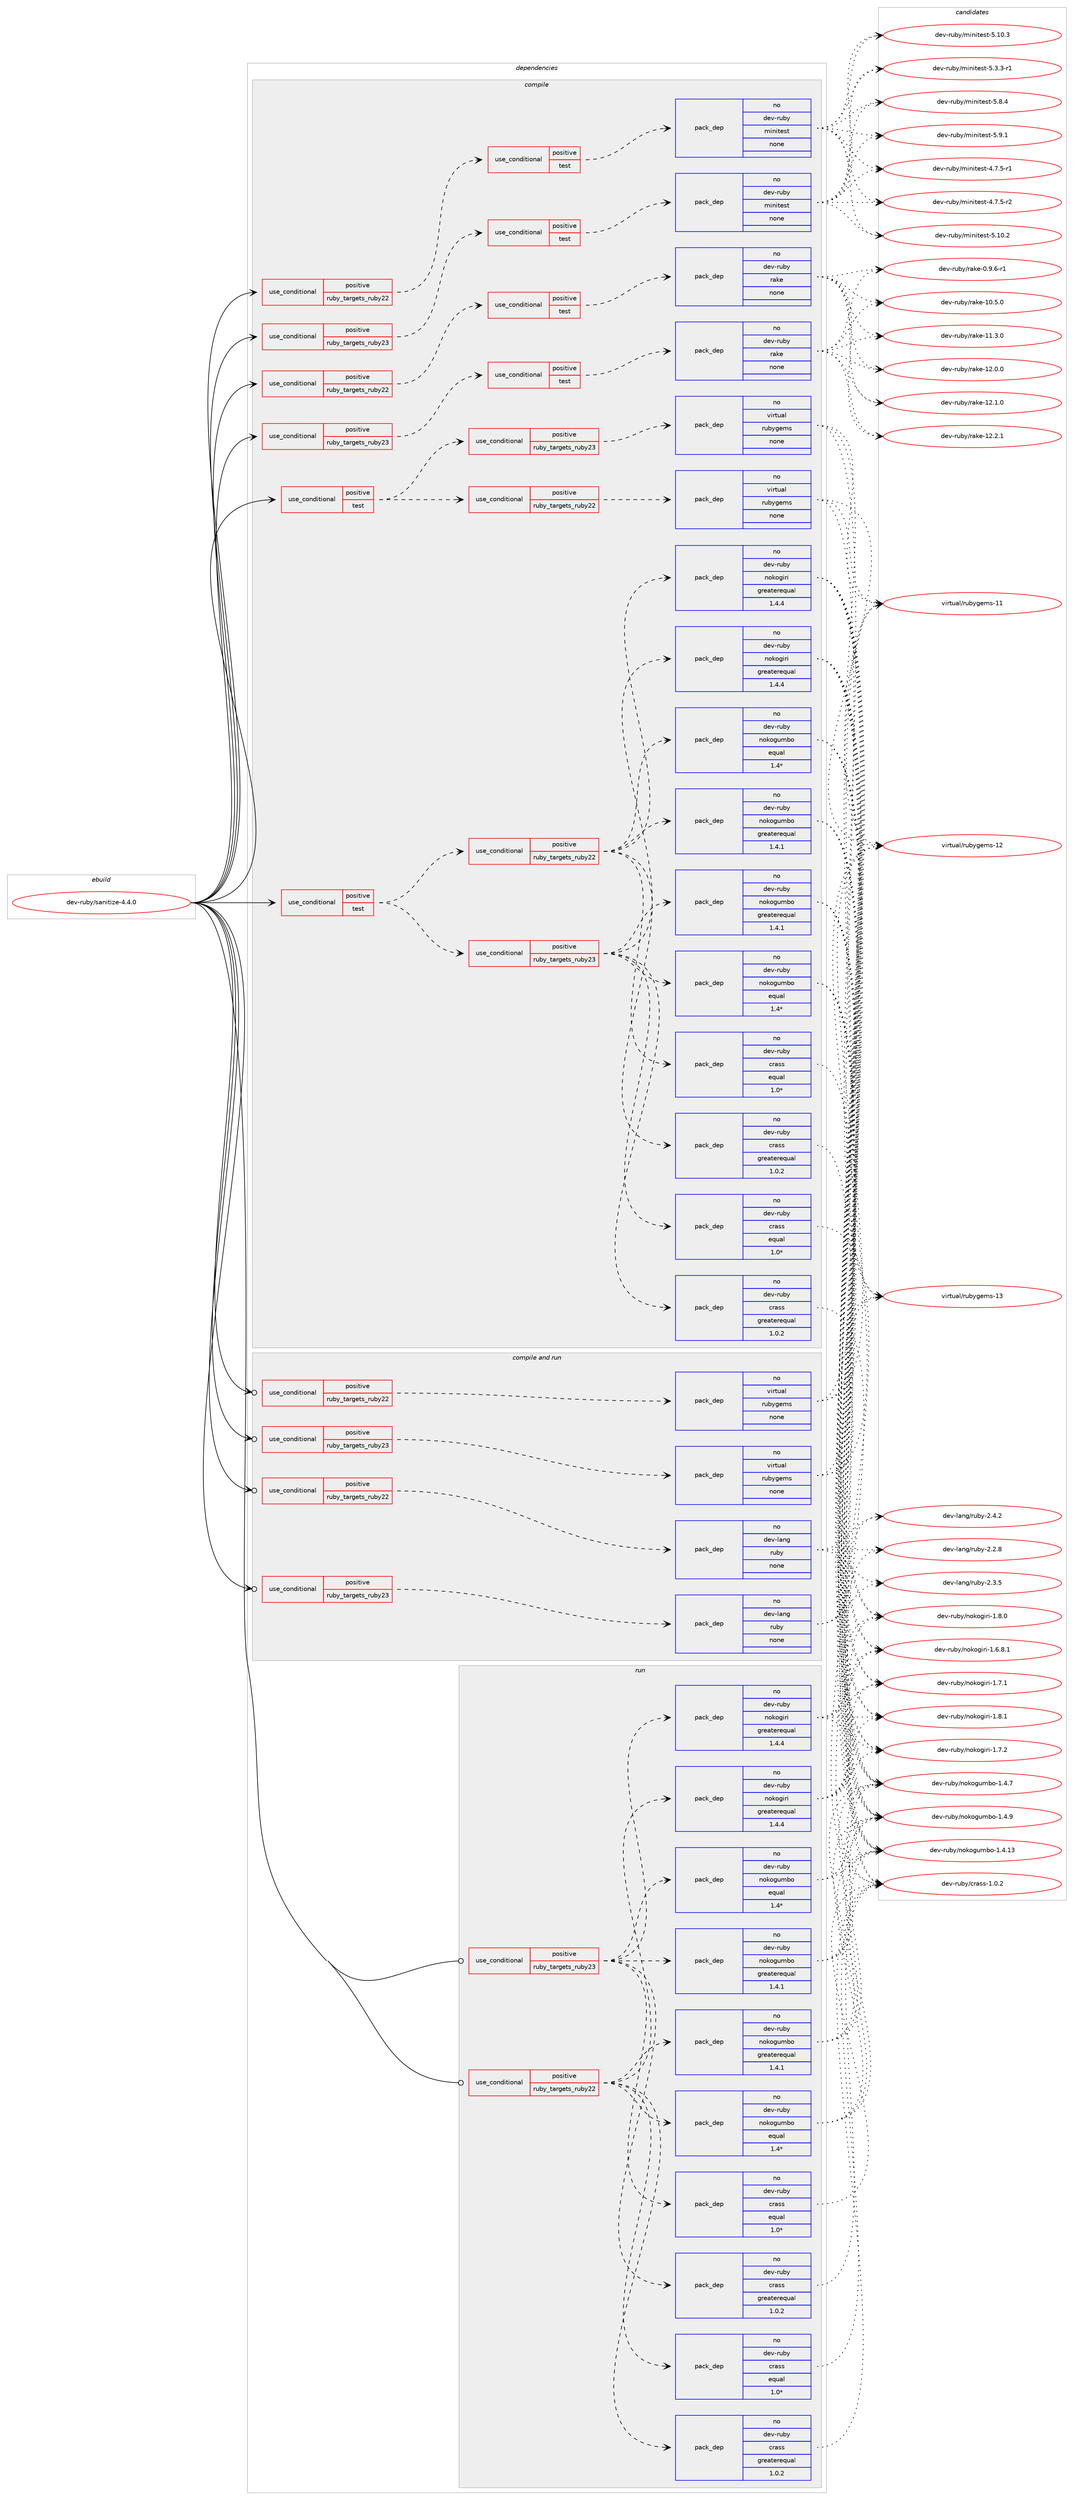 digraph prolog {

# *************
# Graph options
# *************

newrank=true;
concentrate=true;
compound=true;
graph [rankdir=LR,fontname=Helvetica,fontsize=10,ranksep=1.5];#, ranksep=2.5, nodesep=0.2];
edge  [arrowhead=vee];
node  [fontname=Helvetica,fontsize=10];

# **********
# The ebuild
# **********

subgraph cluster_leftcol {
color=gray;
rank=same;
label=<<i>ebuild</i>>;
id [label="dev-ruby/sanitize-4.4.0", color=red, width=4, href="../dev-ruby/sanitize-4.4.0.svg"];
}

# ****************
# The dependencies
# ****************

subgraph cluster_midcol {
color=gray;
label=<<i>dependencies</i>>;
subgraph cluster_compile {
fillcolor="#eeeeee";
style=filled;
label=<<i>compile</i>>;
subgraph cond72455 {
dependency269622 [label=<<TABLE BORDER="0" CELLBORDER="1" CELLSPACING="0" CELLPADDING="4"><TR><TD ROWSPAN="3" CELLPADDING="10">use_conditional</TD></TR><TR><TD>positive</TD></TR><TR><TD>ruby_targets_ruby22</TD></TR></TABLE>>, shape=none, color=red];
subgraph cond72456 {
dependency269623 [label=<<TABLE BORDER="0" CELLBORDER="1" CELLSPACING="0" CELLPADDING="4"><TR><TD ROWSPAN="3" CELLPADDING="10">use_conditional</TD></TR><TR><TD>positive</TD></TR><TR><TD>test</TD></TR></TABLE>>, shape=none, color=red];
subgraph pack193053 {
dependency269624 [label=<<TABLE BORDER="0" CELLBORDER="1" CELLSPACING="0" CELLPADDING="4" WIDTH="220"><TR><TD ROWSPAN="6" CELLPADDING="30">pack_dep</TD></TR><TR><TD WIDTH="110">no</TD></TR><TR><TD>dev-ruby</TD></TR><TR><TD>minitest</TD></TR><TR><TD>none</TD></TR><TR><TD></TD></TR></TABLE>>, shape=none, color=blue];
}
dependency269623:e -> dependency269624:w [weight=20,style="dashed",arrowhead="vee"];
}
dependency269622:e -> dependency269623:w [weight=20,style="dashed",arrowhead="vee"];
}
id:e -> dependency269622:w [weight=20,style="solid",arrowhead="vee"];
subgraph cond72457 {
dependency269625 [label=<<TABLE BORDER="0" CELLBORDER="1" CELLSPACING="0" CELLPADDING="4"><TR><TD ROWSPAN="3" CELLPADDING="10">use_conditional</TD></TR><TR><TD>positive</TD></TR><TR><TD>ruby_targets_ruby22</TD></TR></TABLE>>, shape=none, color=red];
subgraph cond72458 {
dependency269626 [label=<<TABLE BORDER="0" CELLBORDER="1" CELLSPACING="0" CELLPADDING="4"><TR><TD ROWSPAN="3" CELLPADDING="10">use_conditional</TD></TR><TR><TD>positive</TD></TR><TR><TD>test</TD></TR></TABLE>>, shape=none, color=red];
subgraph pack193054 {
dependency269627 [label=<<TABLE BORDER="0" CELLBORDER="1" CELLSPACING="0" CELLPADDING="4" WIDTH="220"><TR><TD ROWSPAN="6" CELLPADDING="30">pack_dep</TD></TR><TR><TD WIDTH="110">no</TD></TR><TR><TD>dev-ruby</TD></TR><TR><TD>rake</TD></TR><TR><TD>none</TD></TR><TR><TD></TD></TR></TABLE>>, shape=none, color=blue];
}
dependency269626:e -> dependency269627:w [weight=20,style="dashed",arrowhead="vee"];
}
dependency269625:e -> dependency269626:w [weight=20,style="dashed",arrowhead="vee"];
}
id:e -> dependency269625:w [weight=20,style="solid",arrowhead="vee"];
subgraph cond72459 {
dependency269628 [label=<<TABLE BORDER="0" CELLBORDER="1" CELLSPACING="0" CELLPADDING="4"><TR><TD ROWSPAN="3" CELLPADDING="10">use_conditional</TD></TR><TR><TD>positive</TD></TR><TR><TD>ruby_targets_ruby23</TD></TR></TABLE>>, shape=none, color=red];
subgraph cond72460 {
dependency269629 [label=<<TABLE BORDER="0" CELLBORDER="1" CELLSPACING="0" CELLPADDING="4"><TR><TD ROWSPAN="3" CELLPADDING="10">use_conditional</TD></TR><TR><TD>positive</TD></TR><TR><TD>test</TD></TR></TABLE>>, shape=none, color=red];
subgraph pack193055 {
dependency269630 [label=<<TABLE BORDER="0" CELLBORDER="1" CELLSPACING="0" CELLPADDING="4" WIDTH="220"><TR><TD ROWSPAN="6" CELLPADDING="30">pack_dep</TD></TR><TR><TD WIDTH="110">no</TD></TR><TR><TD>dev-ruby</TD></TR><TR><TD>minitest</TD></TR><TR><TD>none</TD></TR><TR><TD></TD></TR></TABLE>>, shape=none, color=blue];
}
dependency269629:e -> dependency269630:w [weight=20,style="dashed",arrowhead="vee"];
}
dependency269628:e -> dependency269629:w [weight=20,style="dashed",arrowhead="vee"];
}
id:e -> dependency269628:w [weight=20,style="solid",arrowhead="vee"];
subgraph cond72461 {
dependency269631 [label=<<TABLE BORDER="0" CELLBORDER="1" CELLSPACING="0" CELLPADDING="4"><TR><TD ROWSPAN="3" CELLPADDING="10">use_conditional</TD></TR><TR><TD>positive</TD></TR><TR><TD>ruby_targets_ruby23</TD></TR></TABLE>>, shape=none, color=red];
subgraph cond72462 {
dependency269632 [label=<<TABLE BORDER="0" CELLBORDER="1" CELLSPACING="0" CELLPADDING="4"><TR><TD ROWSPAN="3" CELLPADDING="10">use_conditional</TD></TR><TR><TD>positive</TD></TR><TR><TD>test</TD></TR></TABLE>>, shape=none, color=red];
subgraph pack193056 {
dependency269633 [label=<<TABLE BORDER="0" CELLBORDER="1" CELLSPACING="0" CELLPADDING="4" WIDTH="220"><TR><TD ROWSPAN="6" CELLPADDING="30">pack_dep</TD></TR><TR><TD WIDTH="110">no</TD></TR><TR><TD>dev-ruby</TD></TR><TR><TD>rake</TD></TR><TR><TD>none</TD></TR><TR><TD></TD></TR></TABLE>>, shape=none, color=blue];
}
dependency269632:e -> dependency269633:w [weight=20,style="dashed",arrowhead="vee"];
}
dependency269631:e -> dependency269632:w [weight=20,style="dashed",arrowhead="vee"];
}
id:e -> dependency269631:w [weight=20,style="solid",arrowhead="vee"];
subgraph cond72463 {
dependency269634 [label=<<TABLE BORDER="0" CELLBORDER="1" CELLSPACING="0" CELLPADDING="4"><TR><TD ROWSPAN="3" CELLPADDING="10">use_conditional</TD></TR><TR><TD>positive</TD></TR><TR><TD>test</TD></TR></TABLE>>, shape=none, color=red];
subgraph cond72464 {
dependency269635 [label=<<TABLE BORDER="0" CELLBORDER="1" CELLSPACING="0" CELLPADDING="4"><TR><TD ROWSPAN="3" CELLPADDING="10">use_conditional</TD></TR><TR><TD>positive</TD></TR><TR><TD>ruby_targets_ruby22</TD></TR></TABLE>>, shape=none, color=red];
subgraph pack193057 {
dependency269636 [label=<<TABLE BORDER="0" CELLBORDER="1" CELLSPACING="0" CELLPADDING="4" WIDTH="220"><TR><TD ROWSPAN="6" CELLPADDING="30">pack_dep</TD></TR><TR><TD WIDTH="110">no</TD></TR><TR><TD>dev-ruby</TD></TR><TR><TD>crass</TD></TR><TR><TD>greaterequal</TD></TR><TR><TD>1.0.2</TD></TR></TABLE>>, shape=none, color=blue];
}
dependency269635:e -> dependency269636:w [weight=20,style="dashed",arrowhead="vee"];
subgraph pack193058 {
dependency269637 [label=<<TABLE BORDER="0" CELLBORDER="1" CELLSPACING="0" CELLPADDING="4" WIDTH="220"><TR><TD ROWSPAN="6" CELLPADDING="30">pack_dep</TD></TR><TR><TD WIDTH="110">no</TD></TR><TR><TD>dev-ruby</TD></TR><TR><TD>crass</TD></TR><TR><TD>equal</TD></TR><TR><TD>1.0*</TD></TR></TABLE>>, shape=none, color=blue];
}
dependency269635:e -> dependency269637:w [weight=20,style="dashed",arrowhead="vee"];
subgraph pack193059 {
dependency269638 [label=<<TABLE BORDER="0" CELLBORDER="1" CELLSPACING="0" CELLPADDING="4" WIDTH="220"><TR><TD ROWSPAN="6" CELLPADDING="30">pack_dep</TD></TR><TR><TD WIDTH="110">no</TD></TR><TR><TD>dev-ruby</TD></TR><TR><TD>nokogiri</TD></TR><TR><TD>greaterequal</TD></TR><TR><TD>1.4.4</TD></TR></TABLE>>, shape=none, color=blue];
}
dependency269635:e -> dependency269638:w [weight=20,style="dashed",arrowhead="vee"];
subgraph pack193060 {
dependency269639 [label=<<TABLE BORDER="0" CELLBORDER="1" CELLSPACING="0" CELLPADDING="4" WIDTH="220"><TR><TD ROWSPAN="6" CELLPADDING="30">pack_dep</TD></TR><TR><TD WIDTH="110">no</TD></TR><TR><TD>dev-ruby</TD></TR><TR><TD>nokogumbo</TD></TR><TR><TD>greaterequal</TD></TR><TR><TD>1.4.1</TD></TR></TABLE>>, shape=none, color=blue];
}
dependency269635:e -> dependency269639:w [weight=20,style="dashed",arrowhead="vee"];
subgraph pack193061 {
dependency269640 [label=<<TABLE BORDER="0" CELLBORDER="1" CELLSPACING="0" CELLPADDING="4" WIDTH="220"><TR><TD ROWSPAN="6" CELLPADDING="30">pack_dep</TD></TR><TR><TD WIDTH="110">no</TD></TR><TR><TD>dev-ruby</TD></TR><TR><TD>nokogumbo</TD></TR><TR><TD>equal</TD></TR><TR><TD>1.4*</TD></TR></TABLE>>, shape=none, color=blue];
}
dependency269635:e -> dependency269640:w [weight=20,style="dashed",arrowhead="vee"];
}
dependency269634:e -> dependency269635:w [weight=20,style="dashed",arrowhead="vee"];
subgraph cond72465 {
dependency269641 [label=<<TABLE BORDER="0" CELLBORDER="1" CELLSPACING="0" CELLPADDING="4"><TR><TD ROWSPAN="3" CELLPADDING="10">use_conditional</TD></TR><TR><TD>positive</TD></TR><TR><TD>ruby_targets_ruby23</TD></TR></TABLE>>, shape=none, color=red];
subgraph pack193062 {
dependency269642 [label=<<TABLE BORDER="0" CELLBORDER="1" CELLSPACING="0" CELLPADDING="4" WIDTH="220"><TR><TD ROWSPAN="6" CELLPADDING="30">pack_dep</TD></TR><TR><TD WIDTH="110">no</TD></TR><TR><TD>dev-ruby</TD></TR><TR><TD>crass</TD></TR><TR><TD>greaterequal</TD></TR><TR><TD>1.0.2</TD></TR></TABLE>>, shape=none, color=blue];
}
dependency269641:e -> dependency269642:w [weight=20,style="dashed",arrowhead="vee"];
subgraph pack193063 {
dependency269643 [label=<<TABLE BORDER="0" CELLBORDER="1" CELLSPACING="0" CELLPADDING="4" WIDTH="220"><TR><TD ROWSPAN="6" CELLPADDING="30">pack_dep</TD></TR><TR><TD WIDTH="110">no</TD></TR><TR><TD>dev-ruby</TD></TR><TR><TD>crass</TD></TR><TR><TD>equal</TD></TR><TR><TD>1.0*</TD></TR></TABLE>>, shape=none, color=blue];
}
dependency269641:e -> dependency269643:w [weight=20,style="dashed",arrowhead="vee"];
subgraph pack193064 {
dependency269644 [label=<<TABLE BORDER="0" CELLBORDER="1" CELLSPACING="0" CELLPADDING="4" WIDTH="220"><TR><TD ROWSPAN="6" CELLPADDING="30">pack_dep</TD></TR><TR><TD WIDTH="110">no</TD></TR><TR><TD>dev-ruby</TD></TR><TR><TD>nokogiri</TD></TR><TR><TD>greaterequal</TD></TR><TR><TD>1.4.4</TD></TR></TABLE>>, shape=none, color=blue];
}
dependency269641:e -> dependency269644:w [weight=20,style="dashed",arrowhead="vee"];
subgraph pack193065 {
dependency269645 [label=<<TABLE BORDER="0" CELLBORDER="1" CELLSPACING="0" CELLPADDING="4" WIDTH="220"><TR><TD ROWSPAN="6" CELLPADDING="30">pack_dep</TD></TR><TR><TD WIDTH="110">no</TD></TR><TR><TD>dev-ruby</TD></TR><TR><TD>nokogumbo</TD></TR><TR><TD>greaterequal</TD></TR><TR><TD>1.4.1</TD></TR></TABLE>>, shape=none, color=blue];
}
dependency269641:e -> dependency269645:w [weight=20,style="dashed",arrowhead="vee"];
subgraph pack193066 {
dependency269646 [label=<<TABLE BORDER="0" CELLBORDER="1" CELLSPACING="0" CELLPADDING="4" WIDTH="220"><TR><TD ROWSPAN="6" CELLPADDING="30">pack_dep</TD></TR><TR><TD WIDTH="110">no</TD></TR><TR><TD>dev-ruby</TD></TR><TR><TD>nokogumbo</TD></TR><TR><TD>equal</TD></TR><TR><TD>1.4*</TD></TR></TABLE>>, shape=none, color=blue];
}
dependency269641:e -> dependency269646:w [weight=20,style="dashed",arrowhead="vee"];
}
dependency269634:e -> dependency269641:w [weight=20,style="dashed",arrowhead="vee"];
}
id:e -> dependency269634:w [weight=20,style="solid",arrowhead="vee"];
subgraph cond72466 {
dependency269647 [label=<<TABLE BORDER="0" CELLBORDER="1" CELLSPACING="0" CELLPADDING="4"><TR><TD ROWSPAN="3" CELLPADDING="10">use_conditional</TD></TR><TR><TD>positive</TD></TR><TR><TD>test</TD></TR></TABLE>>, shape=none, color=red];
subgraph cond72467 {
dependency269648 [label=<<TABLE BORDER="0" CELLBORDER="1" CELLSPACING="0" CELLPADDING="4"><TR><TD ROWSPAN="3" CELLPADDING="10">use_conditional</TD></TR><TR><TD>positive</TD></TR><TR><TD>ruby_targets_ruby22</TD></TR></TABLE>>, shape=none, color=red];
subgraph pack193067 {
dependency269649 [label=<<TABLE BORDER="0" CELLBORDER="1" CELLSPACING="0" CELLPADDING="4" WIDTH="220"><TR><TD ROWSPAN="6" CELLPADDING="30">pack_dep</TD></TR><TR><TD WIDTH="110">no</TD></TR><TR><TD>virtual</TD></TR><TR><TD>rubygems</TD></TR><TR><TD>none</TD></TR><TR><TD></TD></TR></TABLE>>, shape=none, color=blue];
}
dependency269648:e -> dependency269649:w [weight=20,style="dashed",arrowhead="vee"];
}
dependency269647:e -> dependency269648:w [weight=20,style="dashed",arrowhead="vee"];
subgraph cond72468 {
dependency269650 [label=<<TABLE BORDER="0" CELLBORDER="1" CELLSPACING="0" CELLPADDING="4"><TR><TD ROWSPAN="3" CELLPADDING="10">use_conditional</TD></TR><TR><TD>positive</TD></TR><TR><TD>ruby_targets_ruby23</TD></TR></TABLE>>, shape=none, color=red];
subgraph pack193068 {
dependency269651 [label=<<TABLE BORDER="0" CELLBORDER="1" CELLSPACING="0" CELLPADDING="4" WIDTH="220"><TR><TD ROWSPAN="6" CELLPADDING="30">pack_dep</TD></TR><TR><TD WIDTH="110">no</TD></TR><TR><TD>virtual</TD></TR><TR><TD>rubygems</TD></TR><TR><TD>none</TD></TR><TR><TD></TD></TR></TABLE>>, shape=none, color=blue];
}
dependency269650:e -> dependency269651:w [weight=20,style="dashed",arrowhead="vee"];
}
dependency269647:e -> dependency269650:w [weight=20,style="dashed",arrowhead="vee"];
}
id:e -> dependency269647:w [weight=20,style="solid",arrowhead="vee"];
}
subgraph cluster_compileandrun {
fillcolor="#eeeeee";
style=filled;
label=<<i>compile and run</i>>;
subgraph cond72469 {
dependency269652 [label=<<TABLE BORDER="0" CELLBORDER="1" CELLSPACING="0" CELLPADDING="4"><TR><TD ROWSPAN="3" CELLPADDING="10">use_conditional</TD></TR><TR><TD>positive</TD></TR><TR><TD>ruby_targets_ruby22</TD></TR></TABLE>>, shape=none, color=red];
subgraph pack193069 {
dependency269653 [label=<<TABLE BORDER="0" CELLBORDER="1" CELLSPACING="0" CELLPADDING="4" WIDTH="220"><TR><TD ROWSPAN="6" CELLPADDING="30">pack_dep</TD></TR><TR><TD WIDTH="110">no</TD></TR><TR><TD>dev-lang</TD></TR><TR><TD>ruby</TD></TR><TR><TD>none</TD></TR><TR><TD></TD></TR></TABLE>>, shape=none, color=blue];
}
dependency269652:e -> dependency269653:w [weight=20,style="dashed",arrowhead="vee"];
}
id:e -> dependency269652:w [weight=20,style="solid",arrowhead="odotvee"];
subgraph cond72470 {
dependency269654 [label=<<TABLE BORDER="0" CELLBORDER="1" CELLSPACING="0" CELLPADDING="4"><TR><TD ROWSPAN="3" CELLPADDING="10">use_conditional</TD></TR><TR><TD>positive</TD></TR><TR><TD>ruby_targets_ruby22</TD></TR></TABLE>>, shape=none, color=red];
subgraph pack193070 {
dependency269655 [label=<<TABLE BORDER="0" CELLBORDER="1" CELLSPACING="0" CELLPADDING="4" WIDTH="220"><TR><TD ROWSPAN="6" CELLPADDING="30">pack_dep</TD></TR><TR><TD WIDTH="110">no</TD></TR><TR><TD>virtual</TD></TR><TR><TD>rubygems</TD></TR><TR><TD>none</TD></TR><TR><TD></TD></TR></TABLE>>, shape=none, color=blue];
}
dependency269654:e -> dependency269655:w [weight=20,style="dashed",arrowhead="vee"];
}
id:e -> dependency269654:w [weight=20,style="solid",arrowhead="odotvee"];
subgraph cond72471 {
dependency269656 [label=<<TABLE BORDER="0" CELLBORDER="1" CELLSPACING="0" CELLPADDING="4"><TR><TD ROWSPAN="3" CELLPADDING="10">use_conditional</TD></TR><TR><TD>positive</TD></TR><TR><TD>ruby_targets_ruby23</TD></TR></TABLE>>, shape=none, color=red];
subgraph pack193071 {
dependency269657 [label=<<TABLE BORDER="0" CELLBORDER="1" CELLSPACING="0" CELLPADDING="4" WIDTH="220"><TR><TD ROWSPAN="6" CELLPADDING="30">pack_dep</TD></TR><TR><TD WIDTH="110">no</TD></TR><TR><TD>dev-lang</TD></TR><TR><TD>ruby</TD></TR><TR><TD>none</TD></TR><TR><TD></TD></TR></TABLE>>, shape=none, color=blue];
}
dependency269656:e -> dependency269657:w [weight=20,style="dashed",arrowhead="vee"];
}
id:e -> dependency269656:w [weight=20,style="solid",arrowhead="odotvee"];
subgraph cond72472 {
dependency269658 [label=<<TABLE BORDER="0" CELLBORDER="1" CELLSPACING="0" CELLPADDING="4"><TR><TD ROWSPAN="3" CELLPADDING="10">use_conditional</TD></TR><TR><TD>positive</TD></TR><TR><TD>ruby_targets_ruby23</TD></TR></TABLE>>, shape=none, color=red];
subgraph pack193072 {
dependency269659 [label=<<TABLE BORDER="0" CELLBORDER="1" CELLSPACING="0" CELLPADDING="4" WIDTH="220"><TR><TD ROWSPAN="6" CELLPADDING="30">pack_dep</TD></TR><TR><TD WIDTH="110">no</TD></TR><TR><TD>virtual</TD></TR><TR><TD>rubygems</TD></TR><TR><TD>none</TD></TR><TR><TD></TD></TR></TABLE>>, shape=none, color=blue];
}
dependency269658:e -> dependency269659:w [weight=20,style="dashed",arrowhead="vee"];
}
id:e -> dependency269658:w [weight=20,style="solid",arrowhead="odotvee"];
}
subgraph cluster_run {
fillcolor="#eeeeee";
style=filled;
label=<<i>run</i>>;
subgraph cond72473 {
dependency269660 [label=<<TABLE BORDER="0" CELLBORDER="1" CELLSPACING="0" CELLPADDING="4"><TR><TD ROWSPAN="3" CELLPADDING="10">use_conditional</TD></TR><TR><TD>positive</TD></TR><TR><TD>ruby_targets_ruby22</TD></TR></TABLE>>, shape=none, color=red];
subgraph pack193073 {
dependency269661 [label=<<TABLE BORDER="0" CELLBORDER="1" CELLSPACING="0" CELLPADDING="4" WIDTH="220"><TR><TD ROWSPAN="6" CELLPADDING="30">pack_dep</TD></TR><TR><TD WIDTH="110">no</TD></TR><TR><TD>dev-ruby</TD></TR><TR><TD>crass</TD></TR><TR><TD>greaterequal</TD></TR><TR><TD>1.0.2</TD></TR></TABLE>>, shape=none, color=blue];
}
dependency269660:e -> dependency269661:w [weight=20,style="dashed",arrowhead="vee"];
subgraph pack193074 {
dependency269662 [label=<<TABLE BORDER="0" CELLBORDER="1" CELLSPACING="0" CELLPADDING="4" WIDTH="220"><TR><TD ROWSPAN="6" CELLPADDING="30">pack_dep</TD></TR><TR><TD WIDTH="110">no</TD></TR><TR><TD>dev-ruby</TD></TR><TR><TD>crass</TD></TR><TR><TD>equal</TD></TR><TR><TD>1.0*</TD></TR></TABLE>>, shape=none, color=blue];
}
dependency269660:e -> dependency269662:w [weight=20,style="dashed",arrowhead="vee"];
subgraph pack193075 {
dependency269663 [label=<<TABLE BORDER="0" CELLBORDER="1" CELLSPACING="0" CELLPADDING="4" WIDTH="220"><TR><TD ROWSPAN="6" CELLPADDING="30">pack_dep</TD></TR><TR><TD WIDTH="110">no</TD></TR><TR><TD>dev-ruby</TD></TR><TR><TD>nokogiri</TD></TR><TR><TD>greaterequal</TD></TR><TR><TD>1.4.4</TD></TR></TABLE>>, shape=none, color=blue];
}
dependency269660:e -> dependency269663:w [weight=20,style="dashed",arrowhead="vee"];
subgraph pack193076 {
dependency269664 [label=<<TABLE BORDER="0" CELLBORDER="1" CELLSPACING="0" CELLPADDING="4" WIDTH="220"><TR><TD ROWSPAN="6" CELLPADDING="30">pack_dep</TD></TR><TR><TD WIDTH="110">no</TD></TR><TR><TD>dev-ruby</TD></TR><TR><TD>nokogumbo</TD></TR><TR><TD>greaterequal</TD></TR><TR><TD>1.4.1</TD></TR></TABLE>>, shape=none, color=blue];
}
dependency269660:e -> dependency269664:w [weight=20,style="dashed",arrowhead="vee"];
subgraph pack193077 {
dependency269665 [label=<<TABLE BORDER="0" CELLBORDER="1" CELLSPACING="0" CELLPADDING="4" WIDTH="220"><TR><TD ROWSPAN="6" CELLPADDING="30">pack_dep</TD></TR><TR><TD WIDTH="110">no</TD></TR><TR><TD>dev-ruby</TD></TR><TR><TD>nokogumbo</TD></TR><TR><TD>equal</TD></TR><TR><TD>1.4*</TD></TR></TABLE>>, shape=none, color=blue];
}
dependency269660:e -> dependency269665:w [weight=20,style="dashed",arrowhead="vee"];
}
id:e -> dependency269660:w [weight=20,style="solid",arrowhead="odot"];
subgraph cond72474 {
dependency269666 [label=<<TABLE BORDER="0" CELLBORDER="1" CELLSPACING="0" CELLPADDING="4"><TR><TD ROWSPAN="3" CELLPADDING="10">use_conditional</TD></TR><TR><TD>positive</TD></TR><TR><TD>ruby_targets_ruby23</TD></TR></TABLE>>, shape=none, color=red];
subgraph pack193078 {
dependency269667 [label=<<TABLE BORDER="0" CELLBORDER="1" CELLSPACING="0" CELLPADDING="4" WIDTH="220"><TR><TD ROWSPAN="6" CELLPADDING="30">pack_dep</TD></TR><TR><TD WIDTH="110">no</TD></TR><TR><TD>dev-ruby</TD></TR><TR><TD>crass</TD></TR><TR><TD>greaterequal</TD></TR><TR><TD>1.0.2</TD></TR></TABLE>>, shape=none, color=blue];
}
dependency269666:e -> dependency269667:w [weight=20,style="dashed",arrowhead="vee"];
subgraph pack193079 {
dependency269668 [label=<<TABLE BORDER="0" CELLBORDER="1" CELLSPACING="0" CELLPADDING="4" WIDTH="220"><TR><TD ROWSPAN="6" CELLPADDING="30">pack_dep</TD></TR><TR><TD WIDTH="110">no</TD></TR><TR><TD>dev-ruby</TD></TR><TR><TD>crass</TD></TR><TR><TD>equal</TD></TR><TR><TD>1.0*</TD></TR></TABLE>>, shape=none, color=blue];
}
dependency269666:e -> dependency269668:w [weight=20,style="dashed",arrowhead="vee"];
subgraph pack193080 {
dependency269669 [label=<<TABLE BORDER="0" CELLBORDER="1" CELLSPACING="0" CELLPADDING="4" WIDTH="220"><TR><TD ROWSPAN="6" CELLPADDING="30">pack_dep</TD></TR><TR><TD WIDTH="110">no</TD></TR><TR><TD>dev-ruby</TD></TR><TR><TD>nokogiri</TD></TR><TR><TD>greaterequal</TD></TR><TR><TD>1.4.4</TD></TR></TABLE>>, shape=none, color=blue];
}
dependency269666:e -> dependency269669:w [weight=20,style="dashed",arrowhead="vee"];
subgraph pack193081 {
dependency269670 [label=<<TABLE BORDER="0" CELLBORDER="1" CELLSPACING="0" CELLPADDING="4" WIDTH="220"><TR><TD ROWSPAN="6" CELLPADDING="30">pack_dep</TD></TR><TR><TD WIDTH="110">no</TD></TR><TR><TD>dev-ruby</TD></TR><TR><TD>nokogumbo</TD></TR><TR><TD>greaterequal</TD></TR><TR><TD>1.4.1</TD></TR></TABLE>>, shape=none, color=blue];
}
dependency269666:e -> dependency269670:w [weight=20,style="dashed",arrowhead="vee"];
subgraph pack193082 {
dependency269671 [label=<<TABLE BORDER="0" CELLBORDER="1" CELLSPACING="0" CELLPADDING="4" WIDTH="220"><TR><TD ROWSPAN="6" CELLPADDING="30">pack_dep</TD></TR><TR><TD WIDTH="110">no</TD></TR><TR><TD>dev-ruby</TD></TR><TR><TD>nokogumbo</TD></TR><TR><TD>equal</TD></TR><TR><TD>1.4*</TD></TR></TABLE>>, shape=none, color=blue];
}
dependency269666:e -> dependency269671:w [weight=20,style="dashed",arrowhead="vee"];
}
id:e -> dependency269666:w [weight=20,style="solid",arrowhead="odot"];
}
}

# **************
# The candidates
# **************

subgraph cluster_choices {
rank=same;
color=gray;
label=<<i>candidates</i>>;

subgraph choice193053 {
color=black;
nodesep=1;
choice1001011184511411798121471091051101051161011151164552465546534511449 [label="dev-ruby/minitest-4.7.5-r1", color=red, width=4,href="../dev-ruby/minitest-4.7.5-r1.svg"];
choice1001011184511411798121471091051101051161011151164552465546534511450 [label="dev-ruby/minitest-4.7.5-r2", color=red, width=4,href="../dev-ruby/minitest-4.7.5-r2.svg"];
choice10010111845114117981214710910511010511610111511645534649484650 [label="dev-ruby/minitest-5.10.2", color=red, width=4,href="../dev-ruby/minitest-5.10.2.svg"];
choice10010111845114117981214710910511010511610111511645534649484651 [label="dev-ruby/minitest-5.10.3", color=red, width=4,href="../dev-ruby/minitest-5.10.3.svg"];
choice1001011184511411798121471091051101051161011151164553465146514511449 [label="dev-ruby/minitest-5.3.3-r1", color=red, width=4,href="../dev-ruby/minitest-5.3.3-r1.svg"];
choice100101118451141179812147109105110105116101115116455346564652 [label="dev-ruby/minitest-5.8.4", color=red, width=4,href="../dev-ruby/minitest-5.8.4.svg"];
choice100101118451141179812147109105110105116101115116455346574649 [label="dev-ruby/minitest-5.9.1", color=red, width=4,href="../dev-ruby/minitest-5.9.1.svg"];
dependency269624:e -> choice1001011184511411798121471091051101051161011151164552465546534511449:w [style=dotted,weight="100"];
dependency269624:e -> choice1001011184511411798121471091051101051161011151164552465546534511450:w [style=dotted,weight="100"];
dependency269624:e -> choice10010111845114117981214710910511010511610111511645534649484650:w [style=dotted,weight="100"];
dependency269624:e -> choice10010111845114117981214710910511010511610111511645534649484651:w [style=dotted,weight="100"];
dependency269624:e -> choice1001011184511411798121471091051101051161011151164553465146514511449:w [style=dotted,weight="100"];
dependency269624:e -> choice100101118451141179812147109105110105116101115116455346564652:w [style=dotted,weight="100"];
dependency269624:e -> choice100101118451141179812147109105110105116101115116455346574649:w [style=dotted,weight="100"];
}
subgraph choice193054 {
color=black;
nodesep=1;
choice100101118451141179812147114971071014548465746544511449 [label="dev-ruby/rake-0.9.6-r1", color=red, width=4,href="../dev-ruby/rake-0.9.6-r1.svg"];
choice1001011184511411798121471149710710145494846534648 [label="dev-ruby/rake-10.5.0", color=red, width=4,href="../dev-ruby/rake-10.5.0.svg"];
choice1001011184511411798121471149710710145494946514648 [label="dev-ruby/rake-11.3.0", color=red, width=4,href="../dev-ruby/rake-11.3.0.svg"];
choice1001011184511411798121471149710710145495046484648 [label="dev-ruby/rake-12.0.0", color=red, width=4,href="../dev-ruby/rake-12.0.0.svg"];
choice1001011184511411798121471149710710145495046494648 [label="dev-ruby/rake-12.1.0", color=red, width=4,href="../dev-ruby/rake-12.1.0.svg"];
choice1001011184511411798121471149710710145495046504649 [label="dev-ruby/rake-12.2.1", color=red, width=4,href="../dev-ruby/rake-12.2.1.svg"];
dependency269627:e -> choice100101118451141179812147114971071014548465746544511449:w [style=dotted,weight="100"];
dependency269627:e -> choice1001011184511411798121471149710710145494846534648:w [style=dotted,weight="100"];
dependency269627:e -> choice1001011184511411798121471149710710145494946514648:w [style=dotted,weight="100"];
dependency269627:e -> choice1001011184511411798121471149710710145495046484648:w [style=dotted,weight="100"];
dependency269627:e -> choice1001011184511411798121471149710710145495046494648:w [style=dotted,weight="100"];
dependency269627:e -> choice1001011184511411798121471149710710145495046504649:w [style=dotted,weight="100"];
}
subgraph choice193055 {
color=black;
nodesep=1;
choice1001011184511411798121471091051101051161011151164552465546534511449 [label="dev-ruby/minitest-4.7.5-r1", color=red, width=4,href="../dev-ruby/minitest-4.7.5-r1.svg"];
choice1001011184511411798121471091051101051161011151164552465546534511450 [label="dev-ruby/minitest-4.7.5-r2", color=red, width=4,href="../dev-ruby/minitest-4.7.5-r2.svg"];
choice10010111845114117981214710910511010511610111511645534649484650 [label="dev-ruby/minitest-5.10.2", color=red, width=4,href="../dev-ruby/minitest-5.10.2.svg"];
choice10010111845114117981214710910511010511610111511645534649484651 [label="dev-ruby/minitest-5.10.3", color=red, width=4,href="../dev-ruby/minitest-5.10.3.svg"];
choice1001011184511411798121471091051101051161011151164553465146514511449 [label="dev-ruby/minitest-5.3.3-r1", color=red, width=4,href="../dev-ruby/minitest-5.3.3-r1.svg"];
choice100101118451141179812147109105110105116101115116455346564652 [label="dev-ruby/minitest-5.8.4", color=red, width=4,href="../dev-ruby/minitest-5.8.4.svg"];
choice100101118451141179812147109105110105116101115116455346574649 [label="dev-ruby/minitest-5.9.1", color=red, width=4,href="../dev-ruby/minitest-5.9.1.svg"];
dependency269630:e -> choice1001011184511411798121471091051101051161011151164552465546534511449:w [style=dotted,weight="100"];
dependency269630:e -> choice1001011184511411798121471091051101051161011151164552465546534511450:w [style=dotted,weight="100"];
dependency269630:e -> choice10010111845114117981214710910511010511610111511645534649484650:w [style=dotted,weight="100"];
dependency269630:e -> choice10010111845114117981214710910511010511610111511645534649484651:w [style=dotted,weight="100"];
dependency269630:e -> choice1001011184511411798121471091051101051161011151164553465146514511449:w [style=dotted,weight="100"];
dependency269630:e -> choice100101118451141179812147109105110105116101115116455346564652:w [style=dotted,weight="100"];
dependency269630:e -> choice100101118451141179812147109105110105116101115116455346574649:w [style=dotted,weight="100"];
}
subgraph choice193056 {
color=black;
nodesep=1;
choice100101118451141179812147114971071014548465746544511449 [label="dev-ruby/rake-0.9.6-r1", color=red, width=4,href="../dev-ruby/rake-0.9.6-r1.svg"];
choice1001011184511411798121471149710710145494846534648 [label="dev-ruby/rake-10.5.0", color=red, width=4,href="../dev-ruby/rake-10.5.0.svg"];
choice1001011184511411798121471149710710145494946514648 [label="dev-ruby/rake-11.3.0", color=red, width=4,href="../dev-ruby/rake-11.3.0.svg"];
choice1001011184511411798121471149710710145495046484648 [label="dev-ruby/rake-12.0.0", color=red, width=4,href="../dev-ruby/rake-12.0.0.svg"];
choice1001011184511411798121471149710710145495046494648 [label="dev-ruby/rake-12.1.0", color=red, width=4,href="../dev-ruby/rake-12.1.0.svg"];
choice1001011184511411798121471149710710145495046504649 [label="dev-ruby/rake-12.2.1", color=red, width=4,href="../dev-ruby/rake-12.2.1.svg"];
dependency269633:e -> choice100101118451141179812147114971071014548465746544511449:w [style=dotted,weight="100"];
dependency269633:e -> choice1001011184511411798121471149710710145494846534648:w [style=dotted,weight="100"];
dependency269633:e -> choice1001011184511411798121471149710710145494946514648:w [style=dotted,weight="100"];
dependency269633:e -> choice1001011184511411798121471149710710145495046484648:w [style=dotted,weight="100"];
dependency269633:e -> choice1001011184511411798121471149710710145495046494648:w [style=dotted,weight="100"];
dependency269633:e -> choice1001011184511411798121471149710710145495046504649:w [style=dotted,weight="100"];
}
subgraph choice193057 {
color=black;
nodesep=1;
choice1001011184511411798121479911497115115454946484650 [label="dev-ruby/crass-1.0.2", color=red, width=4,href="../dev-ruby/crass-1.0.2.svg"];
dependency269636:e -> choice1001011184511411798121479911497115115454946484650:w [style=dotted,weight="100"];
}
subgraph choice193058 {
color=black;
nodesep=1;
choice1001011184511411798121479911497115115454946484650 [label="dev-ruby/crass-1.0.2", color=red, width=4,href="../dev-ruby/crass-1.0.2.svg"];
dependency269637:e -> choice1001011184511411798121479911497115115454946484650:w [style=dotted,weight="100"];
}
subgraph choice193059 {
color=black;
nodesep=1;
choice1001011184511411798121471101111071111031051141054549465446564649 [label="dev-ruby/nokogiri-1.6.8.1", color=red, width=4,href="../dev-ruby/nokogiri-1.6.8.1.svg"];
choice100101118451141179812147110111107111103105114105454946554649 [label="dev-ruby/nokogiri-1.7.1", color=red, width=4,href="../dev-ruby/nokogiri-1.7.1.svg"];
choice100101118451141179812147110111107111103105114105454946554650 [label="dev-ruby/nokogiri-1.7.2", color=red, width=4,href="../dev-ruby/nokogiri-1.7.2.svg"];
choice100101118451141179812147110111107111103105114105454946564648 [label="dev-ruby/nokogiri-1.8.0", color=red, width=4,href="../dev-ruby/nokogiri-1.8.0.svg"];
choice100101118451141179812147110111107111103105114105454946564649 [label="dev-ruby/nokogiri-1.8.1", color=red, width=4,href="../dev-ruby/nokogiri-1.8.1.svg"];
dependency269638:e -> choice1001011184511411798121471101111071111031051141054549465446564649:w [style=dotted,weight="100"];
dependency269638:e -> choice100101118451141179812147110111107111103105114105454946554649:w [style=dotted,weight="100"];
dependency269638:e -> choice100101118451141179812147110111107111103105114105454946554650:w [style=dotted,weight="100"];
dependency269638:e -> choice100101118451141179812147110111107111103105114105454946564648:w [style=dotted,weight="100"];
dependency269638:e -> choice100101118451141179812147110111107111103105114105454946564649:w [style=dotted,weight="100"];
}
subgraph choice193060 {
color=black;
nodesep=1;
choice1001011184511411798121471101111071111031171099811145494652464951 [label="dev-ruby/nokogumbo-1.4.13", color=red, width=4,href="../dev-ruby/nokogumbo-1.4.13.svg"];
choice10010111845114117981214711011110711110311710998111454946524655 [label="dev-ruby/nokogumbo-1.4.7", color=red, width=4,href="../dev-ruby/nokogumbo-1.4.7.svg"];
choice10010111845114117981214711011110711110311710998111454946524657 [label="dev-ruby/nokogumbo-1.4.9", color=red, width=4,href="../dev-ruby/nokogumbo-1.4.9.svg"];
dependency269639:e -> choice1001011184511411798121471101111071111031171099811145494652464951:w [style=dotted,weight="100"];
dependency269639:e -> choice10010111845114117981214711011110711110311710998111454946524655:w [style=dotted,weight="100"];
dependency269639:e -> choice10010111845114117981214711011110711110311710998111454946524657:w [style=dotted,weight="100"];
}
subgraph choice193061 {
color=black;
nodesep=1;
choice1001011184511411798121471101111071111031171099811145494652464951 [label="dev-ruby/nokogumbo-1.4.13", color=red, width=4,href="../dev-ruby/nokogumbo-1.4.13.svg"];
choice10010111845114117981214711011110711110311710998111454946524655 [label="dev-ruby/nokogumbo-1.4.7", color=red, width=4,href="../dev-ruby/nokogumbo-1.4.7.svg"];
choice10010111845114117981214711011110711110311710998111454946524657 [label="dev-ruby/nokogumbo-1.4.9", color=red, width=4,href="../dev-ruby/nokogumbo-1.4.9.svg"];
dependency269640:e -> choice1001011184511411798121471101111071111031171099811145494652464951:w [style=dotted,weight="100"];
dependency269640:e -> choice10010111845114117981214711011110711110311710998111454946524655:w [style=dotted,weight="100"];
dependency269640:e -> choice10010111845114117981214711011110711110311710998111454946524657:w [style=dotted,weight="100"];
}
subgraph choice193062 {
color=black;
nodesep=1;
choice1001011184511411798121479911497115115454946484650 [label="dev-ruby/crass-1.0.2", color=red, width=4,href="../dev-ruby/crass-1.0.2.svg"];
dependency269642:e -> choice1001011184511411798121479911497115115454946484650:w [style=dotted,weight="100"];
}
subgraph choice193063 {
color=black;
nodesep=1;
choice1001011184511411798121479911497115115454946484650 [label="dev-ruby/crass-1.0.2", color=red, width=4,href="../dev-ruby/crass-1.0.2.svg"];
dependency269643:e -> choice1001011184511411798121479911497115115454946484650:w [style=dotted,weight="100"];
}
subgraph choice193064 {
color=black;
nodesep=1;
choice1001011184511411798121471101111071111031051141054549465446564649 [label="dev-ruby/nokogiri-1.6.8.1", color=red, width=4,href="../dev-ruby/nokogiri-1.6.8.1.svg"];
choice100101118451141179812147110111107111103105114105454946554649 [label="dev-ruby/nokogiri-1.7.1", color=red, width=4,href="../dev-ruby/nokogiri-1.7.1.svg"];
choice100101118451141179812147110111107111103105114105454946554650 [label="dev-ruby/nokogiri-1.7.2", color=red, width=4,href="../dev-ruby/nokogiri-1.7.2.svg"];
choice100101118451141179812147110111107111103105114105454946564648 [label="dev-ruby/nokogiri-1.8.0", color=red, width=4,href="../dev-ruby/nokogiri-1.8.0.svg"];
choice100101118451141179812147110111107111103105114105454946564649 [label="dev-ruby/nokogiri-1.8.1", color=red, width=4,href="../dev-ruby/nokogiri-1.8.1.svg"];
dependency269644:e -> choice1001011184511411798121471101111071111031051141054549465446564649:w [style=dotted,weight="100"];
dependency269644:e -> choice100101118451141179812147110111107111103105114105454946554649:w [style=dotted,weight="100"];
dependency269644:e -> choice100101118451141179812147110111107111103105114105454946554650:w [style=dotted,weight="100"];
dependency269644:e -> choice100101118451141179812147110111107111103105114105454946564648:w [style=dotted,weight="100"];
dependency269644:e -> choice100101118451141179812147110111107111103105114105454946564649:w [style=dotted,weight="100"];
}
subgraph choice193065 {
color=black;
nodesep=1;
choice1001011184511411798121471101111071111031171099811145494652464951 [label="dev-ruby/nokogumbo-1.4.13", color=red, width=4,href="../dev-ruby/nokogumbo-1.4.13.svg"];
choice10010111845114117981214711011110711110311710998111454946524655 [label="dev-ruby/nokogumbo-1.4.7", color=red, width=4,href="../dev-ruby/nokogumbo-1.4.7.svg"];
choice10010111845114117981214711011110711110311710998111454946524657 [label="dev-ruby/nokogumbo-1.4.9", color=red, width=4,href="../dev-ruby/nokogumbo-1.4.9.svg"];
dependency269645:e -> choice1001011184511411798121471101111071111031171099811145494652464951:w [style=dotted,weight="100"];
dependency269645:e -> choice10010111845114117981214711011110711110311710998111454946524655:w [style=dotted,weight="100"];
dependency269645:e -> choice10010111845114117981214711011110711110311710998111454946524657:w [style=dotted,weight="100"];
}
subgraph choice193066 {
color=black;
nodesep=1;
choice1001011184511411798121471101111071111031171099811145494652464951 [label="dev-ruby/nokogumbo-1.4.13", color=red, width=4,href="../dev-ruby/nokogumbo-1.4.13.svg"];
choice10010111845114117981214711011110711110311710998111454946524655 [label="dev-ruby/nokogumbo-1.4.7", color=red, width=4,href="../dev-ruby/nokogumbo-1.4.7.svg"];
choice10010111845114117981214711011110711110311710998111454946524657 [label="dev-ruby/nokogumbo-1.4.9", color=red, width=4,href="../dev-ruby/nokogumbo-1.4.9.svg"];
dependency269646:e -> choice1001011184511411798121471101111071111031171099811145494652464951:w [style=dotted,weight="100"];
dependency269646:e -> choice10010111845114117981214711011110711110311710998111454946524655:w [style=dotted,weight="100"];
dependency269646:e -> choice10010111845114117981214711011110711110311710998111454946524657:w [style=dotted,weight="100"];
}
subgraph choice193067 {
color=black;
nodesep=1;
choice118105114116117971084711411798121103101109115454949 [label="virtual/rubygems-11", color=red, width=4,href="../virtual/rubygems-11.svg"];
choice118105114116117971084711411798121103101109115454950 [label="virtual/rubygems-12", color=red, width=4,href="../virtual/rubygems-12.svg"];
choice118105114116117971084711411798121103101109115454951 [label="virtual/rubygems-13", color=red, width=4,href="../virtual/rubygems-13.svg"];
dependency269649:e -> choice118105114116117971084711411798121103101109115454949:w [style=dotted,weight="100"];
dependency269649:e -> choice118105114116117971084711411798121103101109115454950:w [style=dotted,weight="100"];
dependency269649:e -> choice118105114116117971084711411798121103101109115454951:w [style=dotted,weight="100"];
}
subgraph choice193068 {
color=black;
nodesep=1;
choice118105114116117971084711411798121103101109115454949 [label="virtual/rubygems-11", color=red, width=4,href="../virtual/rubygems-11.svg"];
choice118105114116117971084711411798121103101109115454950 [label="virtual/rubygems-12", color=red, width=4,href="../virtual/rubygems-12.svg"];
choice118105114116117971084711411798121103101109115454951 [label="virtual/rubygems-13", color=red, width=4,href="../virtual/rubygems-13.svg"];
dependency269651:e -> choice118105114116117971084711411798121103101109115454949:w [style=dotted,weight="100"];
dependency269651:e -> choice118105114116117971084711411798121103101109115454950:w [style=dotted,weight="100"];
dependency269651:e -> choice118105114116117971084711411798121103101109115454951:w [style=dotted,weight="100"];
}
subgraph choice193069 {
color=black;
nodesep=1;
choice10010111845108971101034711411798121455046504656 [label="dev-lang/ruby-2.2.8", color=red, width=4,href="../dev-lang/ruby-2.2.8.svg"];
choice10010111845108971101034711411798121455046514653 [label="dev-lang/ruby-2.3.5", color=red, width=4,href="../dev-lang/ruby-2.3.5.svg"];
choice10010111845108971101034711411798121455046524650 [label="dev-lang/ruby-2.4.2", color=red, width=4,href="../dev-lang/ruby-2.4.2.svg"];
dependency269653:e -> choice10010111845108971101034711411798121455046504656:w [style=dotted,weight="100"];
dependency269653:e -> choice10010111845108971101034711411798121455046514653:w [style=dotted,weight="100"];
dependency269653:e -> choice10010111845108971101034711411798121455046524650:w [style=dotted,weight="100"];
}
subgraph choice193070 {
color=black;
nodesep=1;
choice118105114116117971084711411798121103101109115454949 [label="virtual/rubygems-11", color=red, width=4,href="../virtual/rubygems-11.svg"];
choice118105114116117971084711411798121103101109115454950 [label="virtual/rubygems-12", color=red, width=4,href="../virtual/rubygems-12.svg"];
choice118105114116117971084711411798121103101109115454951 [label="virtual/rubygems-13", color=red, width=4,href="../virtual/rubygems-13.svg"];
dependency269655:e -> choice118105114116117971084711411798121103101109115454949:w [style=dotted,weight="100"];
dependency269655:e -> choice118105114116117971084711411798121103101109115454950:w [style=dotted,weight="100"];
dependency269655:e -> choice118105114116117971084711411798121103101109115454951:w [style=dotted,weight="100"];
}
subgraph choice193071 {
color=black;
nodesep=1;
choice10010111845108971101034711411798121455046504656 [label="dev-lang/ruby-2.2.8", color=red, width=4,href="../dev-lang/ruby-2.2.8.svg"];
choice10010111845108971101034711411798121455046514653 [label="dev-lang/ruby-2.3.5", color=red, width=4,href="../dev-lang/ruby-2.3.5.svg"];
choice10010111845108971101034711411798121455046524650 [label="dev-lang/ruby-2.4.2", color=red, width=4,href="../dev-lang/ruby-2.4.2.svg"];
dependency269657:e -> choice10010111845108971101034711411798121455046504656:w [style=dotted,weight="100"];
dependency269657:e -> choice10010111845108971101034711411798121455046514653:w [style=dotted,weight="100"];
dependency269657:e -> choice10010111845108971101034711411798121455046524650:w [style=dotted,weight="100"];
}
subgraph choice193072 {
color=black;
nodesep=1;
choice118105114116117971084711411798121103101109115454949 [label="virtual/rubygems-11", color=red, width=4,href="../virtual/rubygems-11.svg"];
choice118105114116117971084711411798121103101109115454950 [label="virtual/rubygems-12", color=red, width=4,href="../virtual/rubygems-12.svg"];
choice118105114116117971084711411798121103101109115454951 [label="virtual/rubygems-13", color=red, width=4,href="../virtual/rubygems-13.svg"];
dependency269659:e -> choice118105114116117971084711411798121103101109115454949:w [style=dotted,weight="100"];
dependency269659:e -> choice118105114116117971084711411798121103101109115454950:w [style=dotted,weight="100"];
dependency269659:e -> choice118105114116117971084711411798121103101109115454951:w [style=dotted,weight="100"];
}
subgraph choice193073 {
color=black;
nodesep=1;
choice1001011184511411798121479911497115115454946484650 [label="dev-ruby/crass-1.0.2", color=red, width=4,href="../dev-ruby/crass-1.0.2.svg"];
dependency269661:e -> choice1001011184511411798121479911497115115454946484650:w [style=dotted,weight="100"];
}
subgraph choice193074 {
color=black;
nodesep=1;
choice1001011184511411798121479911497115115454946484650 [label="dev-ruby/crass-1.0.2", color=red, width=4,href="../dev-ruby/crass-1.0.2.svg"];
dependency269662:e -> choice1001011184511411798121479911497115115454946484650:w [style=dotted,weight="100"];
}
subgraph choice193075 {
color=black;
nodesep=1;
choice1001011184511411798121471101111071111031051141054549465446564649 [label="dev-ruby/nokogiri-1.6.8.1", color=red, width=4,href="../dev-ruby/nokogiri-1.6.8.1.svg"];
choice100101118451141179812147110111107111103105114105454946554649 [label="dev-ruby/nokogiri-1.7.1", color=red, width=4,href="../dev-ruby/nokogiri-1.7.1.svg"];
choice100101118451141179812147110111107111103105114105454946554650 [label="dev-ruby/nokogiri-1.7.2", color=red, width=4,href="../dev-ruby/nokogiri-1.7.2.svg"];
choice100101118451141179812147110111107111103105114105454946564648 [label="dev-ruby/nokogiri-1.8.0", color=red, width=4,href="../dev-ruby/nokogiri-1.8.0.svg"];
choice100101118451141179812147110111107111103105114105454946564649 [label="dev-ruby/nokogiri-1.8.1", color=red, width=4,href="../dev-ruby/nokogiri-1.8.1.svg"];
dependency269663:e -> choice1001011184511411798121471101111071111031051141054549465446564649:w [style=dotted,weight="100"];
dependency269663:e -> choice100101118451141179812147110111107111103105114105454946554649:w [style=dotted,weight="100"];
dependency269663:e -> choice100101118451141179812147110111107111103105114105454946554650:w [style=dotted,weight="100"];
dependency269663:e -> choice100101118451141179812147110111107111103105114105454946564648:w [style=dotted,weight="100"];
dependency269663:e -> choice100101118451141179812147110111107111103105114105454946564649:w [style=dotted,weight="100"];
}
subgraph choice193076 {
color=black;
nodesep=1;
choice1001011184511411798121471101111071111031171099811145494652464951 [label="dev-ruby/nokogumbo-1.4.13", color=red, width=4,href="../dev-ruby/nokogumbo-1.4.13.svg"];
choice10010111845114117981214711011110711110311710998111454946524655 [label="dev-ruby/nokogumbo-1.4.7", color=red, width=4,href="../dev-ruby/nokogumbo-1.4.7.svg"];
choice10010111845114117981214711011110711110311710998111454946524657 [label="dev-ruby/nokogumbo-1.4.9", color=red, width=4,href="../dev-ruby/nokogumbo-1.4.9.svg"];
dependency269664:e -> choice1001011184511411798121471101111071111031171099811145494652464951:w [style=dotted,weight="100"];
dependency269664:e -> choice10010111845114117981214711011110711110311710998111454946524655:w [style=dotted,weight="100"];
dependency269664:e -> choice10010111845114117981214711011110711110311710998111454946524657:w [style=dotted,weight="100"];
}
subgraph choice193077 {
color=black;
nodesep=1;
choice1001011184511411798121471101111071111031171099811145494652464951 [label="dev-ruby/nokogumbo-1.4.13", color=red, width=4,href="../dev-ruby/nokogumbo-1.4.13.svg"];
choice10010111845114117981214711011110711110311710998111454946524655 [label="dev-ruby/nokogumbo-1.4.7", color=red, width=4,href="../dev-ruby/nokogumbo-1.4.7.svg"];
choice10010111845114117981214711011110711110311710998111454946524657 [label="dev-ruby/nokogumbo-1.4.9", color=red, width=4,href="../dev-ruby/nokogumbo-1.4.9.svg"];
dependency269665:e -> choice1001011184511411798121471101111071111031171099811145494652464951:w [style=dotted,weight="100"];
dependency269665:e -> choice10010111845114117981214711011110711110311710998111454946524655:w [style=dotted,weight="100"];
dependency269665:e -> choice10010111845114117981214711011110711110311710998111454946524657:w [style=dotted,weight="100"];
}
subgraph choice193078 {
color=black;
nodesep=1;
choice1001011184511411798121479911497115115454946484650 [label="dev-ruby/crass-1.0.2", color=red, width=4,href="../dev-ruby/crass-1.0.2.svg"];
dependency269667:e -> choice1001011184511411798121479911497115115454946484650:w [style=dotted,weight="100"];
}
subgraph choice193079 {
color=black;
nodesep=1;
choice1001011184511411798121479911497115115454946484650 [label="dev-ruby/crass-1.0.2", color=red, width=4,href="../dev-ruby/crass-1.0.2.svg"];
dependency269668:e -> choice1001011184511411798121479911497115115454946484650:w [style=dotted,weight="100"];
}
subgraph choice193080 {
color=black;
nodesep=1;
choice1001011184511411798121471101111071111031051141054549465446564649 [label="dev-ruby/nokogiri-1.6.8.1", color=red, width=4,href="../dev-ruby/nokogiri-1.6.8.1.svg"];
choice100101118451141179812147110111107111103105114105454946554649 [label="dev-ruby/nokogiri-1.7.1", color=red, width=4,href="../dev-ruby/nokogiri-1.7.1.svg"];
choice100101118451141179812147110111107111103105114105454946554650 [label="dev-ruby/nokogiri-1.7.2", color=red, width=4,href="../dev-ruby/nokogiri-1.7.2.svg"];
choice100101118451141179812147110111107111103105114105454946564648 [label="dev-ruby/nokogiri-1.8.0", color=red, width=4,href="../dev-ruby/nokogiri-1.8.0.svg"];
choice100101118451141179812147110111107111103105114105454946564649 [label="dev-ruby/nokogiri-1.8.1", color=red, width=4,href="../dev-ruby/nokogiri-1.8.1.svg"];
dependency269669:e -> choice1001011184511411798121471101111071111031051141054549465446564649:w [style=dotted,weight="100"];
dependency269669:e -> choice100101118451141179812147110111107111103105114105454946554649:w [style=dotted,weight="100"];
dependency269669:e -> choice100101118451141179812147110111107111103105114105454946554650:w [style=dotted,weight="100"];
dependency269669:e -> choice100101118451141179812147110111107111103105114105454946564648:w [style=dotted,weight="100"];
dependency269669:e -> choice100101118451141179812147110111107111103105114105454946564649:w [style=dotted,weight="100"];
}
subgraph choice193081 {
color=black;
nodesep=1;
choice1001011184511411798121471101111071111031171099811145494652464951 [label="dev-ruby/nokogumbo-1.4.13", color=red, width=4,href="../dev-ruby/nokogumbo-1.4.13.svg"];
choice10010111845114117981214711011110711110311710998111454946524655 [label="dev-ruby/nokogumbo-1.4.7", color=red, width=4,href="../dev-ruby/nokogumbo-1.4.7.svg"];
choice10010111845114117981214711011110711110311710998111454946524657 [label="dev-ruby/nokogumbo-1.4.9", color=red, width=4,href="../dev-ruby/nokogumbo-1.4.9.svg"];
dependency269670:e -> choice1001011184511411798121471101111071111031171099811145494652464951:w [style=dotted,weight="100"];
dependency269670:e -> choice10010111845114117981214711011110711110311710998111454946524655:w [style=dotted,weight="100"];
dependency269670:e -> choice10010111845114117981214711011110711110311710998111454946524657:w [style=dotted,weight="100"];
}
subgraph choice193082 {
color=black;
nodesep=1;
choice1001011184511411798121471101111071111031171099811145494652464951 [label="dev-ruby/nokogumbo-1.4.13", color=red, width=4,href="../dev-ruby/nokogumbo-1.4.13.svg"];
choice10010111845114117981214711011110711110311710998111454946524655 [label="dev-ruby/nokogumbo-1.4.7", color=red, width=4,href="../dev-ruby/nokogumbo-1.4.7.svg"];
choice10010111845114117981214711011110711110311710998111454946524657 [label="dev-ruby/nokogumbo-1.4.9", color=red, width=4,href="../dev-ruby/nokogumbo-1.4.9.svg"];
dependency269671:e -> choice1001011184511411798121471101111071111031171099811145494652464951:w [style=dotted,weight="100"];
dependency269671:e -> choice10010111845114117981214711011110711110311710998111454946524655:w [style=dotted,weight="100"];
dependency269671:e -> choice10010111845114117981214711011110711110311710998111454946524657:w [style=dotted,weight="100"];
}
}

}
